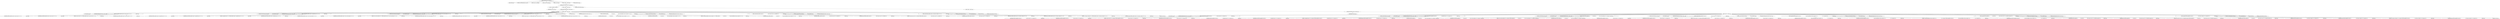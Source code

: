 digraph "TIFFReadDirEntryOutputErr" {  
"88086" [label = <(METHOD,TIFFReadDirEntryOutputErr)<SUB>3887</SUB>> ]
"88087" [label = <(PARAM,TIFF *tif)<SUB>3887</SUB>> ]
"88088" [label = <(PARAM,enum TIFFReadDirEntryErr err)<SUB>3887</SUB>> ]
"88089" [label = <(PARAM,const char *module)<SUB>3888</SUB>> ]
"88090" [label = <(PARAM,const char *tagname)<SUB>3888</SUB>> ]
"88091" [label = <(PARAM,int recover)<SUB>3889</SUB>> ]
"88092" [label = <(BLOCK,&lt;empty&gt;,&lt;empty&gt;)<SUB>3890</SUB>> ]
"88093" [label = <(CONTROL_STRUCTURE,if (!recover),if (!recover))<SUB>3891</SUB>> ]
"88094" [label = <(&lt;operator&gt;.logicalNot,!recover)<SUB>3891</SUB>> ]
"88095" [label = <(IDENTIFIER,recover,!recover)<SUB>3891</SUB>> ]
"88096" [label = <(BLOCK,&lt;empty&gt;,&lt;empty&gt;)<SUB>3892</SUB>> ]
"88097" [label = <(CONTROL_STRUCTURE,switch(err),switch(err))<SUB>3893</SUB>> ]
"88098" [label = <(IDENTIFIER,err,switch(err))<SUB>3893</SUB>> ]
"88099" [label = <(BLOCK,&lt;empty&gt;,&lt;empty&gt;)<SUB>3894</SUB>> ]
"88100" [label = <(JUMP_TARGET,case)<SUB>3895</SUB>> ]
"88101" [label = <(IDENTIFIER,TIFFReadDirEntryErrCount,&lt;empty&gt;)<SUB>3895</SUB>> ]
"88102" [label = <(TIFFErrorExtR,TIFFErrorExtR(tif, module, &quot;Incorrect count for \&quot;%s\&quot;&quot;,\012                              tagname))<SUB>3896</SUB>> ]
"88103" [label = <(IDENTIFIER,tif,TIFFErrorExtR(tif, module, &quot;Incorrect count for \&quot;%s\&quot;&quot;,\012                              tagname))<SUB>3896</SUB>> ]
"88104" [label = <(IDENTIFIER,module,TIFFErrorExtR(tif, module, &quot;Incorrect count for \&quot;%s\&quot;&quot;,\012                              tagname))<SUB>3896</SUB>> ]
"88105" [label = <(LITERAL,&quot;Incorrect count for \&quot;%s\&quot;&quot;,TIFFErrorExtR(tif, module, &quot;Incorrect count for \&quot;%s\&quot;&quot;,\012                              tagname))<SUB>3896</SUB>> ]
"88106" [label = <(IDENTIFIER,tagname,TIFFErrorExtR(tif, module, &quot;Incorrect count for \&quot;%s\&quot;&quot;,\012                              tagname))<SUB>3897</SUB>> ]
"88107" [label = <(CONTROL_STRUCTURE,break;,break;)<SUB>3898</SUB>> ]
"88108" [label = <(JUMP_TARGET,case)<SUB>3899</SUB>> ]
"88109" [label = <(IDENTIFIER,TIFFReadDirEntryErrType,&lt;empty&gt;)<SUB>3899</SUB>> ]
"88110" [label = <(TIFFErrorExtR,TIFFErrorExtR(tif, module, &quot;Incompatible type for \&quot;%s\&quot;&quot;,\012                              tagname))<SUB>3900</SUB>> ]
"88111" [label = <(IDENTIFIER,tif,TIFFErrorExtR(tif, module, &quot;Incompatible type for \&quot;%s\&quot;&quot;,\012                              tagname))<SUB>3900</SUB>> ]
"88112" [label = <(IDENTIFIER,module,TIFFErrorExtR(tif, module, &quot;Incompatible type for \&quot;%s\&quot;&quot;,\012                              tagname))<SUB>3900</SUB>> ]
"88113" [label = <(LITERAL,&quot;Incompatible type for \&quot;%s\&quot;&quot;,TIFFErrorExtR(tif, module, &quot;Incompatible type for \&quot;%s\&quot;&quot;,\012                              tagname))<SUB>3900</SUB>> ]
"88114" [label = <(IDENTIFIER,tagname,TIFFErrorExtR(tif, module, &quot;Incompatible type for \&quot;%s\&quot;&quot;,\012                              tagname))<SUB>3901</SUB>> ]
"88115" [label = <(CONTROL_STRUCTURE,break;,break;)<SUB>3902</SUB>> ]
"88116" [label = <(JUMP_TARGET,case)<SUB>3903</SUB>> ]
"88117" [label = <(IDENTIFIER,TIFFReadDirEntryErrIo,&lt;empty&gt;)<SUB>3903</SUB>> ]
"88118" [label = <(TIFFErrorExtR,TIFFErrorExtR(tif, module, &quot;IO error during reading of \&quot;%s\&quot;&quot;,\012                              tagname))<SUB>3904</SUB>> ]
"88119" [label = <(IDENTIFIER,tif,TIFFErrorExtR(tif, module, &quot;IO error during reading of \&quot;%s\&quot;&quot;,\012                              tagname))<SUB>3904</SUB>> ]
"88120" [label = <(IDENTIFIER,module,TIFFErrorExtR(tif, module, &quot;IO error during reading of \&quot;%s\&quot;&quot;,\012                              tagname))<SUB>3904</SUB>> ]
"88121" [label = <(LITERAL,&quot;IO error during reading of \&quot;%s\&quot;&quot;,TIFFErrorExtR(tif, module, &quot;IO error during reading of \&quot;%s\&quot;&quot;,\012                              tagname))<SUB>3904</SUB>> ]
"88122" [label = <(IDENTIFIER,tagname,TIFFErrorExtR(tif, module, &quot;IO error during reading of \&quot;%s\&quot;&quot;,\012                              tagname))<SUB>3905</SUB>> ]
"88123" [label = <(CONTROL_STRUCTURE,break;,break;)<SUB>3906</SUB>> ]
"88124" [label = <(JUMP_TARGET,case)<SUB>3907</SUB>> ]
"88125" [label = <(IDENTIFIER,TIFFReadDirEntryErrRange,&lt;empty&gt;)<SUB>3907</SUB>> ]
"88126" [label = <(TIFFErrorExtR,TIFFErrorExtR(tif, module, &quot;Incorrect value for \&quot;%s\&quot;&quot;,\012                              tagname))<SUB>3908</SUB>> ]
"88127" [label = <(IDENTIFIER,tif,TIFFErrorExtR(tif, module, &quot;Incorrect value for \&quot;%s\&quot;&quot;,\012                              tagname))<SUB>3908</SUB>> ]
"88128" [label = <(IDENTIFIER,module,TIFFErrorExtR(tif, module, &quot;Incorrect value for \&quot;%s\&quot;&quot;,\012                              tagname))<SUB>3908</SUB>> ]
"88129" [label = <(LITERAL,&quot;Incorrect value for \&quot;%s\&quot;&quot;,TIFFErrorExtR(tif, module, &quot;Incorrect value for \&quot;%s\&quot;&quot;,\012                              tagname))<SUB>3908</SUB>> ]
"88130" [label = <(IDENTIFIER,tagname,TIFFErrorExtR(tif, module, &quot;Incorrect value for \&quot;%s\&quot;&quot;,\012                              tagname))<SUB>3909</SUB>> ]
"88131" [label = <(CONTROL_STRUCTURE,break;,break;)<SUB>3910</SUB>> ]
"88132" [label = <(JUMP_TARGET,case)<SUB>3911</SUB>> ]
"88133" [label = <(IDENTIFIER,TIFFReadDirEntryErrPsdif,&lt;empty&gt;)<SUB>3911</SUB>> ]
"88134" [label = <(TIFFErrorExtR,TIFFErrorExtR(\012                    tif, module,\012                    &quot;Cannot handle different values per sample for \&quot;%s\&quot;&quot;,\012                    tagname))<SUB>3912</SUB>> ]
"88135" [label = <(IDENTIFIER,tif,TIFFErrorExtR(\012                    tif, module,\012                    &quot;Cannot handle different values per sample for \&quot;%s\&quot;&quot;,\012                    tagname))<SUB>3913</SUB>> ]
"88136" [label = <(IDENTIFIER,module,TIFFErrorExtR(\012                    tif, module,\012                    &quot;Cannot handle different values per sample for \&quot;%s\&quot;&quot;,\012                    tagname))<SUB>3913</SUB>> ]
"88137" [label = <(LITERAL,&quot;Cannot handle different values per sample for \&quot;%s\&quot;&quot;,TIFFErrorExtR(\012                    tif, module,\012                    &quot;Cannot handle different values per sample for \&quot;%s\&quot;&quot;,\012                    tagname))<SUB>3914</SUB>> ]
"88138" [label = <(IDENTIFIER,tagname,TIFFErrorExtR(\012                    tif, module,\012                    &quot;Cannot handle different values per sample for \&quot;%s\&quot;&quot;,\012                    tagname))<SUB>3915</SUB>> ]
"88139" [label = <(CONTROL_STRUCTURE,break;,break;)<SUB>3916</SUB>> ]
"88140" [label = <(JUMP_TARGET,case)<SUB>3917</SUB>> ]
"88141" [label = <(IDENTIFIER,TIFFReadDirEntryErrSizesan,&lt;empty&gt;)<SUB>3917</SUB>> ]
"88142" [label = <(TIFFErrorExtR,TIFFErrorExtR(tif, module,\012                              &quot;Sanity check on size of \&quot;%s\&quot; value failed&quot;,\012                              tagname))<SUB>3918</SUB>> ]
"88143" [label = <(IDENTIFIER,tif,TIFFErrorExtR(tif, module,\012                              &quot;Sanity check on size of \&quot;%s\&quot; value failed&quot;,\012                              tagname))<SUB>3918</SUB>> ]
"88144" [label = <(IDENTIFIER,module,TIFFErrorExtR(tif, module,\012                              &quot;Sanity check on size of \&quot;%s\&quot; value failed&quot;,\012                              tagname))<SUB>3918</SUB>> ]
"88145" [label = <(LITERAL,&quot;Sanity check on size of \&quot;%s\&quot; value failed&quot;,TIFFErrorExtR(tif, module,\012                              &quot;Sanity check on size of \&quot;%s\&quot; value failed&quot;,\012                              tagname))<SUB>3919</SUB>> ]
"88146" [label = <(IDENTIFIER,tagname,TIFFErrorExtR(tif, module,\012                              &quot;Sanity check on size of \&quot;%s\&quot; value failed&quot;,\012                              tagname))<SUB>3920</SUB>> ]
"88147" [label = <(CONTROL_STRUCTURE,break;,break;)<SUB>3921</SUB>> ]
"88148" [label = <(JUMP_TARGET,case)<SUB>3922</SUB>> ]
"88149" [label = <(IDENTIFIER,TIFFReadDirEntryErrAlloc,&lt;empty&gt;)<SUB>3922</SUB>> ]
"88150" [label = <(TIFFErrorExtR,TIFFErrorExtR(tif, module, &quot;Out of memory reading of \&quot;%s\&quot;&quot;,\012                              tagname))<SUB>3923</SUB>> ]
"88151" [label = <(IDENTIFIER,tif,TIFFErrorExtR(tif, module, &quot;Out of memory reading of \&quot;%s\&quot;&quot;,\012                              tagname))<SUB>3923</SUB>> ]
"88152" [label = <(IDENTIFIER,module,TIFFErrorExtR(tif, module, &quot;Out of memory reading of \&quot;%s\&quot;&quot;,\012                              tagname))<SUB>3923</SUB>> ]
"88153" [label = <(LITERAL,&quot;Out of memory reading of \&quot;%s\&quot;&quot;,TIFFErrorExtR(tif, module, &quot;Out of memory reading of \&quot;%s\&quot;&quot;,\012                              tagname))<SUB>3923</SUB>> ]
"88154" [label = <(IDENTIFIER,tagname,TIFFErrorExtR(tif, module, &quot;Out of memory reading of \&quot;%s\&quot;&quot;,\012                              tagname))<SUB>3924</SUB>> ]
"88155" [label = <(CONTROL_STRUCTURE,break;,break;)<SUB>3925</SUB>> ]
"88156" [label = <(JUMP_TARGET,default)<SUB>3926</SUB>> ]
"88157" [label = <(assert,assert(0))<SUB>3927</SUB>> ]
"88158" [label = <(LITERAL,0,assert(0))<SUB>3927</SUB>> ]
"88159" [label = <(CONTROL_STRUCTURE,break;,break;)<SUB>3928</SUB>> ]
"88160" [label = <(CONTROL_STRUCTURE,else,else)<SUB>3932</SUB>> ]
"88161" [label = <(BLOCK,&lt;empty&gt;,&lt;empty&gt;)<SUB>3932</SUB>> ]
"88162" [label = <(CONTROL_STRUCTURE,switch(err),switch(err))<SUB>3933</SUB>> ]
"88163" [label = <(IDENTIFIER,err,switch(err))<SUB>3933</SUB>> ]
"88164" [label = <(BLOCK,&lt;empty&gt;,&lt;empty&gt;)<SUB>3934</SUB>> ]
"88165" [label = <(JUMP_TARGET,case)<SUB>3935</SUB>> ]
"88166" [label = <(IDENTIFIER,TIFFReadDirEntryErrCount,&lt;empty&gt;)<SUB>3935</SUB>> ]
"88167" [label = <(TIFFWarningExtR,TIFFWarningExtR(tif, module,\012                                &quot;Incorrect count for \&quot;%s\&quot;; tag ignored&quot;,\012                                tagname))<SUB>3936</SUB>> ]
"88168" [label = <(IDENTIFIER,tif,TIFFWarningExtR(tif, module,\012                                &quot;Incorrect count for \&quot;%s\&quot;; tag ignored&quot;,\012                                tagname))<SUB>3936</SUB>> ]
"88169" [label = <(IDENTIFIER,module,TIFFWarningExtR(tif, module,\012                                &quot;Incorrect count for \&quot;%s\&quot;; tag ignored&quot;,\012                                tagname))<SUB>3936</SUB>> ]
"88170" [label = <(LITERAL,&quot;Incorrect count for \&quot;%s\&quot;; tag ignored&quot;,TIFFWarningExtR(tif, module,\012                                &quot;Incorrect count for \&quot;%s\&quot;; tag ignored&quot;,\012                                tagname))<SUB>3937</SUB>> ]
"88171" [label = <(IDENTIFIER,tagname,TIFFWarningExtR(tif, module,\012                                &quot;Incorrect count for \&quot;%s\&quot;; tag ignored&quot;,\012                                tagname))<SUB>3938</SUB>> ]
"88172" [label = <(CONTROL_STRUCTURE,break;,break;)<SUB>3939</SUB>> ]
"88173" [label = <(JUMP_TARGET,case)<SUB>3940</SUB>> ]
"88174" [label = <(IDENTIFIER,TIFFReadDirEntryErrType,&lt;empty&gt;)<SUB>3940</SUB>> ]
"88175" [label = <(TIFFWarningExtR,TIFFWarningExtR(tif, module,\012                                &quot;Incompatible type for \&quot;%s\&quot;; tag ignored&quot;,\012                                tagname))<SUB>3941</SUB>> ]
"88176" [label = <(IDENTIFIER,tif,TIFFWarningExtR(tif, module,\012                                &quot;Incompatible type for \&quot;%s\&quot;; tag ignored&quot;,\012                                tagname))<SUB>3941</SUB>> ]
"88177" [label = <(IDENTIFIER,module,TIFFWarningExtR(tif, module,\012                                &quot;Incompatible type for \&quot;%s\&quot;; tag ignored&quot;,\012                                tagname))<SUB>3941</SUB>> ]
"88178" [label = <(LITERAL,&quot;Incompatible type for \&quot;%s\&quot;; tag ignored&quot;,TIFFWarningExtR(tif, module,\012                                &quot;Incompatible type for \&quot;%s\&quot;; tag ignored&quot;,\012                                tagname))<SUB>3942</SUB>> ]
"88179" [label = <(IDENTIFIER,tagname,TIFFWarningExtR(tif, module,\012                                &quot;Incompatible type for \&quot;%s\&quot;; tag ignored&quot;,\012                                tagname))<SUB>3943</SUB>> ]
"88180" [label = <(CONTROL_STRUCTURE,break;,break;)<SUB>3944</SUB>> ]
"88181" [label = <(JUMP_TARGET,case)<SUB>3945</SUB>> ]
"88182" [label = <(IDENTIFIER,TIFFReadDirEntryErrIo,&lt;empty&gt;)<SUB>3945</SUB>> ]
"88183" [label = <(TIFFWarningExtR,TIFFWarningExtR(\012                    tif, module,\012                    &quot;IO error during reading of \&quot;%s\&quot;; tag ignored&quot;, tagname))<SUB>3946</SUB>> ]
"88184" [label = <(IDENTIFIER,tif,TIFFWarningExtR(\012                    tif, module,\012                    &quot;IO error during reading of \&quot;%s\&quot;; tag ignored&quot;, tagname))<SUB>3947</SUB>> ]
"88185" [label = <(IDENTIFIER,module,TIFFWarningExtR(\012                    tif, module,\012                    &quot;IO error during reading of \&quot;%s\&quot;; tag ignored&quot;, tagname))<SUB>3947</SUB>> ]
"88186" [label = <(LITERAL,&quot;IO error during reading of \&quot;%s\&quot;; tag ignored&quot;,TIFFWarningExtR(\012                    tif, module,\012                    &quot;IO error during reading of \&quot;%s\&quot;; tag ignored&quot;, tagname))<SUB>3948</SUB>> ]
"88187" [label = <(IDENTIFIER,tagname,TIFFWarningExtR(\012                    tif, module,\012                    &quot;IO error during reading of \&quot;%s\&quot;; tag ignored&quot;, tagname))<SUB>3948</SUB>> ]
"88188" [label = <(CONTROL_STRUCTURE,break;,break;)<SUB>3949</SUB>> ]
"88189" [label = <(JUMP_TARGET,case)<SUB>3950</SUB>> ]
"88190" [label = <(IDENTIFIER,TIFFReadDirEntryErrRange,&lt;empty&gt;)<SUB>3950</SUB>> ]
"88191" [label = <(TIFFWarningExtR,TIFFWarningExtR(tif, module,\012                                &quot;Incorrect value for \&quot;%s\&quot;; tag ignored&quot;,\012                                tagname))<SUB>3951</SUB>> ]
"88192" [label = <(IDENTIFIER,tif,TIFFWarningExtR(tif, module,\012                                &quot;Incorrect value for \&quot;%s\&quot;; tag ignored&quot;,\012                                tagname))<SUB>3951</SUB>> ]
"88193" [label = <(IDENTIFIER,module,TIFFWarningExtR(tif, module,\012                                &quot;Incorrect value for \&quot;%s\&quot;; tag ignored&quot;,\012                                tagname))<SUB>3951</SUB>> ]
"88194" [label = <(LITERAL,&quot;Incorrect value for \&quot;%s\&quot;; tag ignored&quot;,TIFFWarningExtR(tif, module,\012                                &quot;Incorrect value for \&quot;%s\&quot;; tag ignored&quot;,\012                                tagname))<SUB>3952</SUB>> ]
"88195" [label = <(IDENTIFIER,tagname,TIFFWarningExtR(tif, module,\012                                &quot;Incorrect value for \&quot;%s\&quot;; tag ignored&quot;,\012                                tagname))<SUB>3953</SUB>> ]
"88196" [label = <(CONTROL_STRUCTURE,break;,break;)<SUB>3954</SUB>> ]
"88197" [label = <(JUMP_TARGET,case)<SUB>3955</SUB>> ]
"88198" [label = <(IDENTIFIER,TIFFReadDirEntryErrPsdif,&lt;empty&gt;)<SUB>3955</SUB>> ]
"88199" [label = <(TIFFWarningExtR,TIFFWarningExtR(tif, module,\012                                &quot;Cannot handle different values per sample for &quot;\012                                &quot;\&quot;%s\&quot;; tag ignored&quot;,\012                                tagname))<SUB>3956</SUB>> ]
"88200" [label = <(IDENTIFIER,tif,TIFFWarningExtR(tif, module,\012                                &quot;Cannot handle different values per sample for &quot;\012                                &quot;\&quot;%s\&quot;; tag ignored&quot;,\012                                tagname))<SUB>3956</SUB>> ]
"88201" [label = <(IDENTIFIER,module,TIFFWarningExtR(tif, module,\012                                &quot;Cannot handle different values per sample for &quot;\012                                &quot;\&quot;%s\&quot;; tag ignored&quot;,\012                                tagname))<SUB>3956</SUB>> ]
"88202" [label = <(LITERAL,&quot;Cannot handle different values per sample for &quot;\012                                &quot;\&quot;%s\&quot;; tag ignored&quot;,TIFFWarningExtR(tif, module,\012                                &quot;Cannot handle different values per sample for &quot;\012                                &quot;\&quot;%s\&quot;; tag ignored&quot;,\012                                tagname))<SUB>3957</SUB>> ]
"88203" [label = <(IDENTIFIER,tagname,TIFFWarningExtR(tif, module,\012                                &quot;Cannot handle different values per sample for &quot;\012                                &quot;\&quot;%s\&quot;; tag ignored&quot;,\012                                tagname))<SUB>3959</SUB>> ]
"88204" [label = <(CONTROL_STRUCTURE,break;,break;)<SUB>3960</SUB>> ]
"88205" [label = <(JUMP_TARGET,case)<SUB>3961</SUB>> ]
"88206" [label = <(IDENTIFIER,TIFFReadDirEntryErrSizesan,&lt;empty&gt;)<SUB>3961</SUB>> ]
"88207" [label = <(TIFFWarningExtR,TIFFWarningExtR(\012                    tif, module,\012                    &quot;Sanity check on size of \&quot;%s\&quot; value failed; tag ignored&quot;,\012                    tagname))<SUB>3962</SUB>> ]
"88208" [label = <(IDENTIFIER,tif,TIFFWarningExtR(\012                    tif, module,\012                    &quot;Sanity check on size of \&quot;%s\&quot; value failed; tag ignored&quot;,\012                    tagname))<SUB>3963</SUB>> ]
"88209" [label = <(IDENTIFIER,module,TIFFWarningExtR(\012                    tif, module,\012                    &quot;Sanity check on size of \&quot;%s\&quot; value failed; tag ignored&quot;,\012                    tagname))<SUB>3963</SUB>> ]
"88210" [label = <(LITERAL,&quot;Sanity check on size of \&quot;%s\&quot; value failed; tag ignored&quot;,TIFFWarningExtR(\012                    tif, module,\012                    &quot;Sanity check on size of \&quot;%s\&quot; value failed; tag ignored&quot;,\012                    tagname))<SUB>3964</SUB>> ]
"88211" [label = <(IDENTIFIER,tagname,TIFFWarningExtR(\012                    tif, module,\012                    &quot;Sanity check on size of \&quot;%s\&quot; value failed; tag ignored&quot;,\012                    tagname))<SUB>3965</SUB>> ]
"88212" [label = <(CONTROL_STRUCTURE,break;,break;)<SUB>3966</SUB>> ]
"88213" [label = <(JUMP_TARGET,case)<SUB>3967</SUB>> ]
"88214" [label = <(IDENTIFIER,TIFFReadDirEntryErrAlloc,&lt;empty&gt;)<SUB>3967</SUB>> ]
"88215" [label = <(TIFFWarningExtR,TIFFWarningExtR(tif, module,\012                                &quot;Out of memory reading of \&quot;%s\&quot;; tag ignored&quot;,\012                                tagname))<SUB>3968</SUB>> ]
"88216" [label = <(IDENTIFIER,tif,TIFFWarningExtR(tif, module,\012                                &quot;Out of memory reading of \&quot;%s\&quot;; tag ignored&quot;,\012                                tagname))<SUB>3968</SUB>> ]
"88217" [label = <(IDENTIFIER,module,TIFFWarningExtR(tif, module,\012                                &quot;Out of memory reading of \&quot;%s\&quot;; tag ignored&quot;,\012                                tagname))<SUB>3968</SUB>> ]
"88218" [label = <(LITERAL,&quot;Out of memory reading of \&quot;%s\&quot;; tag ignored&quot;,TIFFWarningExtR(tif, module,\012                                &quot;Out of memory reading of \&quot;%s\&quot;; tag ignored&quot;,\012                                tagname))<SUB>3969</SUB>> ]
"88219" [label = <(IDENTIFIER,tagname,TIFFWarningExtR(tif, module,\012                                &quot;Out of memory reading of \&quot;%s\&quot;; tag ignored&quot;,\012                                tagname))<SUB>3970</SUB>> ]
"88220" [label = <(CONTROL_STRUCTURE,break;,break;)<SUB>3971</SUB>> ]
"88221" [label = <(JUMP_TARGET,default)<SUB>3972</SUB>> ]
"88222" [label = <(assert,assert(0))<SUB>3973</SUB>> ]
"88223" [label = <(LITERAL,0,assert(0))<SUB>3973</SUB>> ]
"88224" [label = <(CONTROL_STRUCTURE,break;,break;)<SUB>3974</SUB>> ]
"88225" [label = <(METHOD_RETURN,void)<SUB>3887</SUB>> ]
  "88086" -> "88087" 
  "88086" -> "88088" 
  "88086" -> "88089" 
  "88086" -> "88090" 
  "88086" -> "88091" 
  "88086" -> "88092" 
  "88086" -> "88225" 
  "88092" -> "88093" 
  "88093" -> "88094" 
  "88093" -> "88096" 
  "88093" -> "88160" 
  "88094" -> "88095" 
  "88096" -> "88097" 
  "88097" -> "88098" 
  "88097" -> "88099" 
  "88099" -> "88100" 
  "88099" -> "88101" 
  "88099" -> "88102" 
  "88099" -> "88107" 
  "88099" -> "88108" 
  "88099" -> "88109" 
  "88099" -> "88110" 
  "88099" -> "88115" 
  "88099" -> "88116" 
  "88099" -> "88117" 
  "88099" -> "88118" 
  "88099" -> "88123" 
  "88099" -> "88124" 
  "88099" -> "88125" 
  "88099" -> "88126" 
  "88099" -> "88131" 
  "88099" -> "88132" 
  "88099" -> "88133" 
  "88099" -> "88134" 
  "88099" -> "88139" 
  "88099" -> "88140" 
  "88099" -> "88141" 
  "88099" -> "88142" 
  "88099" -> "88147" 
  "88099" -> "88148" 
  "88099" -> "88149" 
  "88099" -> "88150" 
  "88099" -> "88155" 
  "88099" -> "88156" 
  "88099" -> "88157" 
  "88099" -> "88159" 
  "88102" -> "88103" 
  "88102" -> "88104" 
  "88102" -> "88105" 
  "88102" -> "88106" 
  "88110" -> "88111" 
  "88110" -> "88112" 
  "88110" -> "88113" 
  "88110" -> "88114" 
  "88118" -> "88119" 
  "88118" -> "88120" 
  "88118" -> "88121" 
  "88118" -> "88122" 
  "88126" -> "88127" 
  "88126" -> "88128" 
  "88126" -> "88129" 
  "88126" -> "88130" 
  "88134" -> "88135" 
  "88134" -> "88136" 
  "88134" -> "88137" 
  "88134" -> "88138" 
  "88142" -> "88143" 
  "88142" -> "88144" 
  "88142" -> "88145" 
  "88142" -> "88146" 
  "88150" -> "88151" 
  "88150" -> "88152" 
  "88150" -> "88153" 
  "88150" -> "88154" 
  "88157" -> "88158" 
  "88160" -> "88161" 
  "88161" -> "88162" 
  "88162" -> "88163" 
  "88162" -> "88164" 
  "88164" -> "88165" 
  "88164" -> "88166" 
  "88164" -> "88167" 
  "88164" -> "88172" 
  "88164" -> "88173" 
  "88164" -> "88174" 
  "88164" -> "88175" 
  "88164" -> "88180" 
  "88164" -> "88181" 
  "88164" -> "88182" 
  "88164" -> "88183" 
  "88164" -> "88188" 
  "88164" -> "88189" 
  "88164" -> "88190" 
  "88164" -> "88191" 
  "88164" -> "88196" 
  "88164" -> "88197" 
  "88164" -> "88198" 
  "88164" -> "88199" 
  "88164" -> "88204" 
  "88164" -> "88205" 
  "88164" -> "88206" 
  "88164" -> "88207" 
  "88164" -> "88212" 
  "88164" -> "88213" 
  "88164" -> "88214" 
  "88164" -> "88215" 
  "88164" -> "88220" 
  "88164" -> "88221" 
  "88164" -> "88222" 
  "88164" -> "88224" 
  "88167" -> "88168" 
  "88167" -> "88169" 
  "88167" -> "88170" 
  "88167" -> "88171" 
  "88175" -> "88176" 
  "88175" -> "88177" 
  "88175" -> "88178" 
  "88175" -> "88179" 
  "88183" -> "88184" 
  "88183" -> "88185" 
  "88183" -> "88186" 
  "88183" -> "88187" 
  "88191" -> "88192" 
  "88191" -> "88193" 
  "88191" -> "88194" 
  "88191" -> "88195" 
  "88199" -> "88200" 
  "88199" -> "88201" 
  "88199" -> "88202" 
  "88199" -> "88203" 
  "88207" -> "88208" 
  "88207" -> "88209" 
  "88207" -> "88210" 
  "88207" -> "88211" 
  "88215" -> "88216" 
  "88215" -> "88217" 
  "88215" -> "88218" 
  "88215" -> "88219" 
  "88222" -> "88223" 
}
